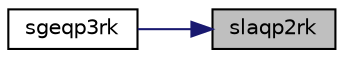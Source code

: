 digraph "slaqp2rk"
{
 // LATEX_PDF_SIZE
  edge [fontname="Helvetica",fontsize="10",labelfontname="Helvetica",labelfontsize="10"];
  node [fontname="Helvetica",fontsize="10",shape=record];
  rankdir="RL";
  Node1 [label="slaqp2rk",height=0.2,width=0.4,color="black", fillcolor="grey75", style="filled", fontcolor="black",tooltip="SLAQP2RK computes truncated QR factorization with column pivoting of a real matrix block using Level ..."];
  Node1 -> Node2 [dir="back",color="midnightblue",fontsize="10",style="solid",fontname="Helvetica"];
  Node2 [label="sgeqp3rk",height=0.2,width=0.4,color="black", fillcolor="white", style="filled",URL="$sgeqp3rk_8f.html#a9b8222ed024e43848edd52c9cf4e9e55",tooltip="SGEQP3RK computes a truncated Householder QR factorization with column pivoting of a real m-by-n matr..."];
}
